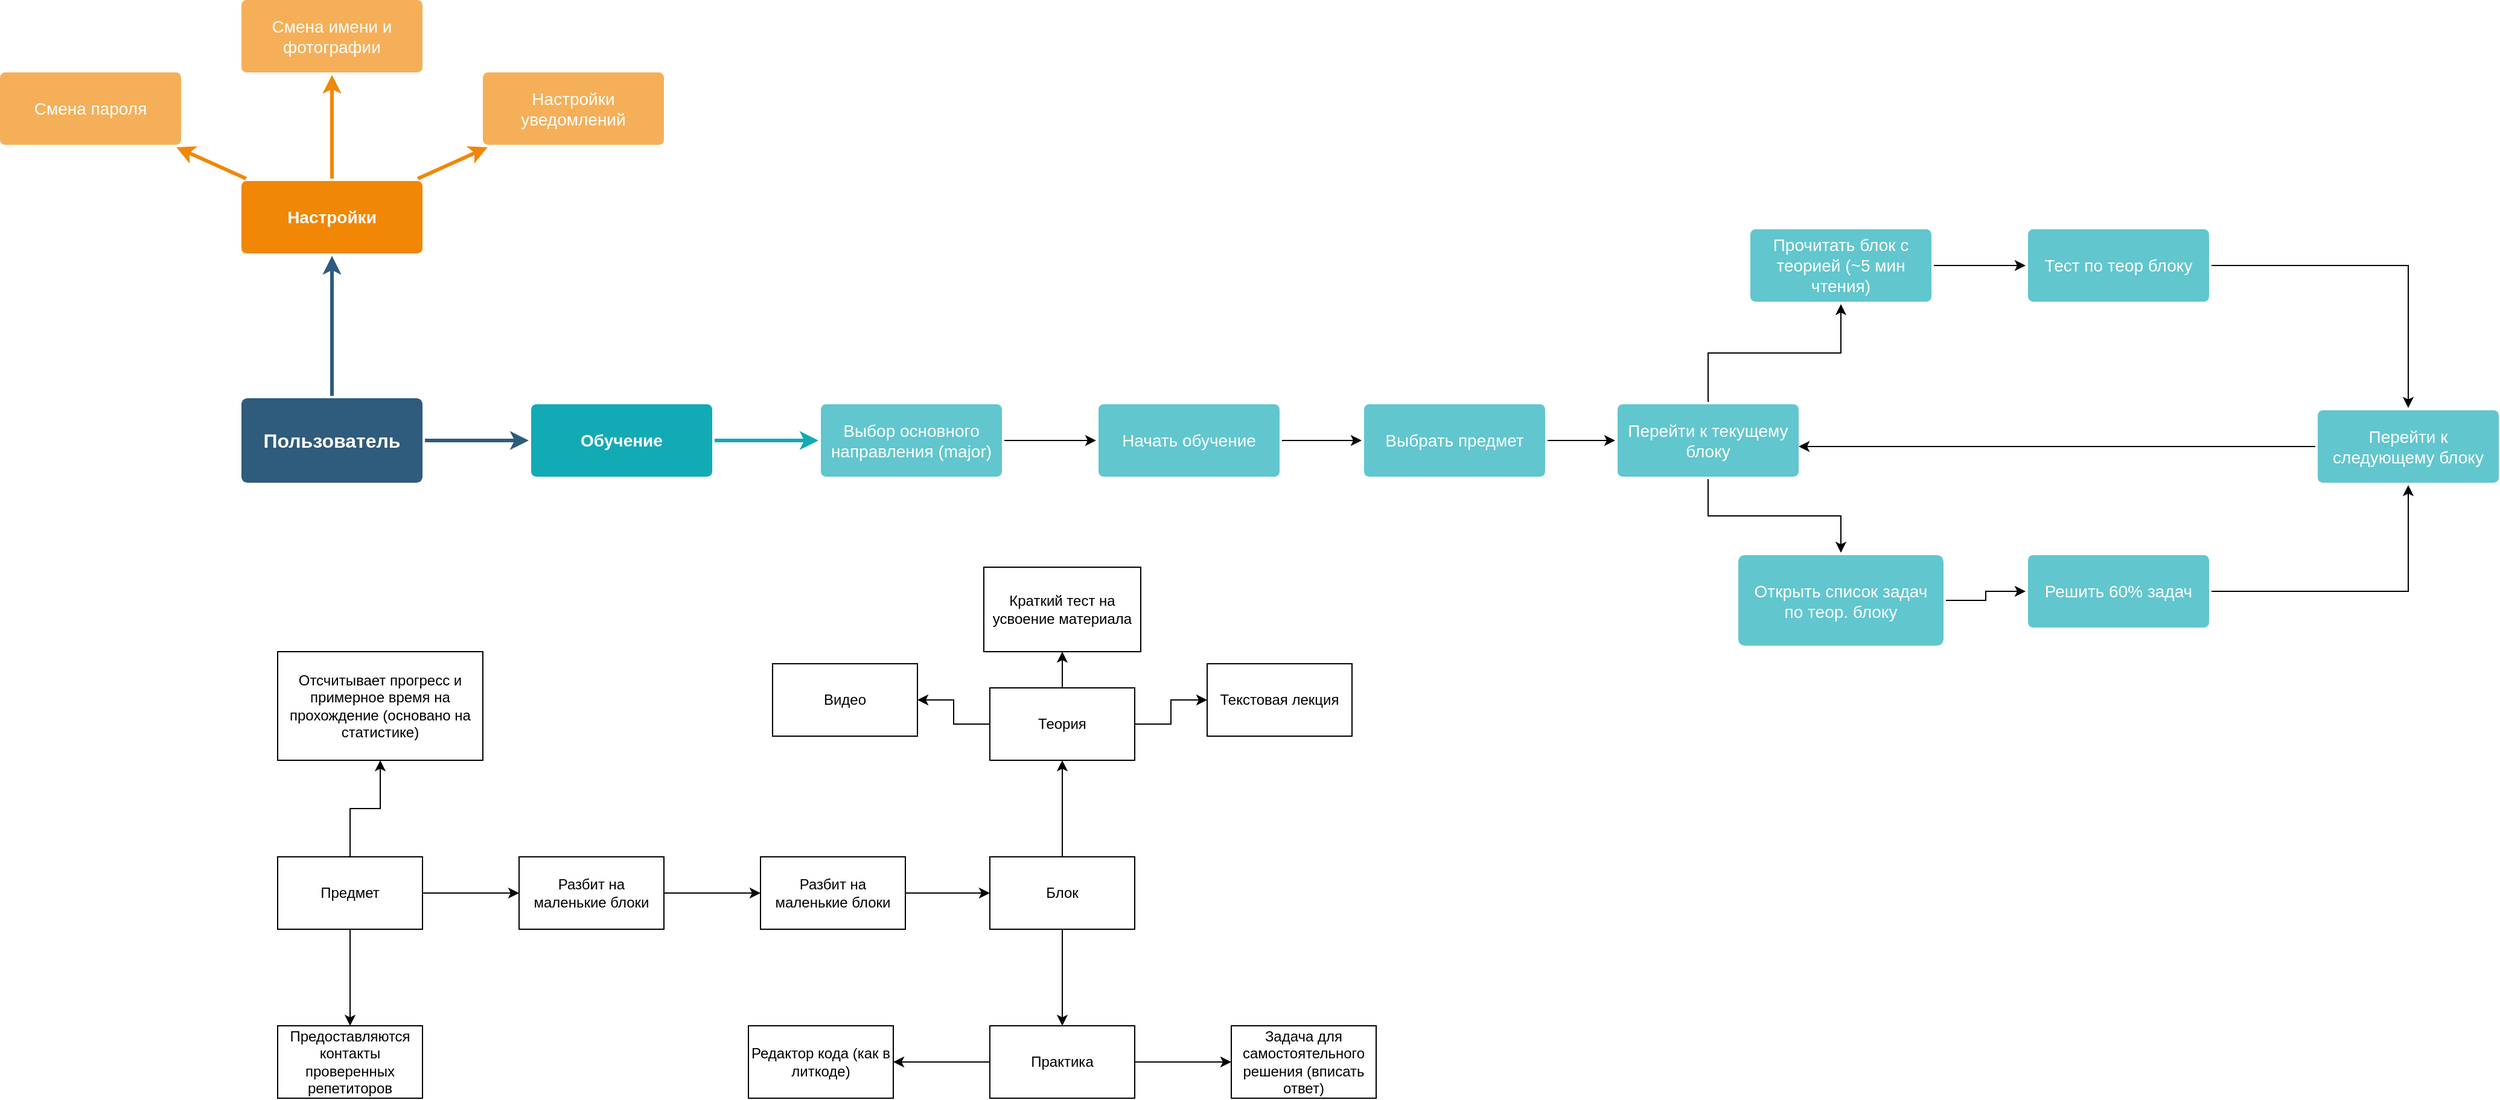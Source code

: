 <mxfile version="21.3.7" type="github">
  <diagram id="6a731a19-8d31-9384-78a2-239565b7b9f0" name="Page-1">
    <mxGraphModel dx="1553" dy="1034" grid="1" gridSize="10" guides="1" tooltips="1" connect="1" arrows="1" fold="1" page="1" pageScale="1" pageWidth="100000" pageHeight="100000" background="none" math="0" shadow="0">
      <root>
        <mxCell id="0" />
        <mxCell id="1" parent="0" />
        <mxCell id="1745" value="" style="edgeStyle=none;rounded=0;jumpStyle=none;html=1;shadow=0;labelBackgroundColor=none;startArrow=none;startFill=0;endArrow=classic;endFill=1;jettySize=auto;orthogonalLoop=1;strokeColor=#2F5B7C;strokeWidth=3;fontFamily=Helvetica;fontSize=16;fontColor=#23445D;spacing=5;" parent="1" source="1749" target="1764" edge="1">
          <mxGeometry relative="1" as="geometry" />
        </mxCell>
        <mxCell id="1746" value="" style="edgeStyle=none;rounded=0;jumpStyle=none;html=1;shadow=0;labelBackgroundColor=none;startArrow=none;startFill=0;endArrow=classic;endFill=1;jettySize=auto;orthogonalLoop=1;strokeColor=#2F5B7C;strokeWidth=3;fontFamily=Helvetica;fontSize=16;fontColor=#23445D;spacing=5;" parent="1" source="1749" target="1771" edge="1">
          <mxGeometry relative="1" as="geometry" />
        </mxCell>
        <mxCell id="1749" value="Пользователь" style="rounded=1;whiteSpace=wrap;html=1;shadow=0;labelBackgroundColor=none;strokeColor=none;strokeWidth=3;fillColor=#2F5B7C;fontFamily=Helvetica;fontSize=16;fontColor=#FFFFFF;align=center;fontStyle=1;spacing=5;arcSize=7;perimeterSpacing=2;" parent="1" vertex="1">
          <mxGeometry x="830" y="750" width="150" height="70" as="geometry" />
        </mxCell>
        <mxCell id="1764" value="Настройки" style="rounded=1;whiteSpace=wrap;html=1;shadow=0;labelBackgroundColor=none;strokeColor=none;strokeWidth=3;fillColor=#F08705;fontFamily=Helvetica;fontSize=14;fontColor=#FFFFFF;align=center;spacing=5;fontStyle=1;arcSize=7;perimeterSpacing=2;" parent="1" vertex="1">
          <mxGeometry x="830" y="570" width="150" height="60" as="geometry" />
        </mxCell>
        <mxCell id="1765" value="Настройки уведомлений" style="rounded=1;whiteSpace=wrap;html=1;shadow=0;labelBackgroundColor=none;strokeColor=none;strokeWidth=3;fillColor=#f5af58;fontFamily=Helvetica;fontSize=14;fontColor=#FFFFFF;align=center;spacing=5;arcSize=7;perimeterSpacing=2;" parent="1" vertex="1">
          <mxGeometry x="1030" y="480" width="150" height="60" as="geometry" />
        </mxCell>
        <mxCell id="1766" value="" style="edgeStyle=none;rounded=0;jumpStyle=none;html=1;shadow=0;labelBackgroundColor=none;startArrow=none;startFill=0;endArrow=classic;endFill=1;jettySize=auto;orthogonalLoop=1;strokeColor=#F08705;strokeWidth=3;fontFamily=Helvetica;fontSize=14;fontColor=#FFFFFF;spacing=5;" parent="1" source="1764" target="1765" edge="1">
          <mxGeometry relative="1" as="geometry" />
        </mxCell>
        <mxCell id="1767" value="Смена имени и фотографии" style="rounded=1;whiteSpace=wrap;html=1;shadow=0;labelBackgroundColor=none;strokeColor=none;strokeWidth=3;fillColor=#f5af58;fontFamily=Helvetica;fontSize=14;fontColor=#FFFFFF;align=center;spacing=5;arcSize=7;perimeterSpacing=2;" parent="1" vertex="1">
          <mxGeometry x="830" y="420" width="150" height="60" as="geometry" />
        </mxCell>
        <mxCell id="1768" value="" style="edgeStyle=none;rounded=0;jumpStyle=none;html=1;shadow=0;labelBackgroundColor=none;startArrow=none;startFill=0;endArrow=classic;endFill=1;jettySize=auto;orthogonalLoop=1;strokeColor=#F08705;strokeWidth=3;fontFamily=Helvetica;fontSize=14;fontColor=#FFFFFF;spacing=5;" parent="1" source="1764" target="1767" edge="1">
          <mxGeometry relative="1" as="geometry" />
        </mxCell>
        <mxCell id="1769" value="Смена пароля" style="rounded=1;whiteSpace=wrap;html=1;shadow=0;labelBackgroundColor=none;strokeColor=none;strokeWidth=3;fillColor=#f5af58;fontFamily=Helvetica;fontSize=14;fontColor=#FFFFFF;align=center;spacing=5;arcSize=7;perimeterSpacing=2;" parent="1" vertex="1">
          <mxGeometry x="630" y="480" width="150" height="60" as="geometry" />
        </mxCell>
        <mxCell id="1770" value="" style="edgeStyle=none;rounded=0;jumpStyle=none;html=1;shadow=0;labelBackgroundColor=none;startArrow=none;startFill=0;endArrow=classic;endFill=1;jettySize=auto;orthogonalLoop=1;strokeColor=#F08705;strokeWidth=3;fontFamily=Helvetica;fontSize=14;fontColor=#FFFFFF;spacing=5;" parent="1" source="1764" target="1769" edge="1">
          <mxGeometry relative="1" as="geometry" />
        </mxCell>
        <mxCell id="1771" value="Обучение" style="rounded=1;whiteSpace=wrap;html=1;shadow=0;labelBackgroundColor=none;strokeColor=none;strokeWidth=3;fillColor=#12aab5;fontFamily=Helvetica;fontSize=14;fontColor=#FFFFFF;align=center;spacing=5;fontStyle=1;arcSize=7;perimeterSpacing=2;" parent="1" vertex="1">
          <mxGeometry x="1070" y="755.0" width="150" height="60" as="geometry" />
        </mxCell>
        <mxCell id="XzA-p6g9VwAHcGb1Fh0k-1837" value="" style="edgeStyle=orthogonalEdgeStyle;rounded=0;orthogonalLoop=1;jettySize=auto;html=1;" edge="1" parent="1" source="1776" target="XzA-p6g9VwAHcGb1Fh0k-1836">
          <mxGeometry relative="1" as="geometry" />
        </mxCell>
        <mxCell id="1776" value="Выбор основного направления (major)" style="rounded=1;whiteSpace=wrap;html=1;shadow=0;labelBackgroundColor=none;strokeColor=none;strokeWidth=3;fillColor=#61c6ce;fontFamily=Helvetica;fontSize=14;fontColor=#FFFFFF;align=center;spacing=5;fontStyle=0;arcSize=7;perimeterSpacing=2;" parent="1" vertex="1">
          <mxGeometry x="1310" y="755" width="150" height="60" as="geometry" />
        </mxCell>
        <mxCell id="1777" value="" style="edgeStyle=none;rounded=1;jumpStyle=none;html=1;shadow=0;labelBackgroundColor=none;startArrow=none;startFill=0;jettySize=auto;orthogonalLoop=1;strokeColor=#12AAB5;strokeWidth=3;fontFamily=Helvetica;fontSize=14;fontColor=#FFFFFF;spacing=5;fontStyle=1;fillColor=#b0e3e6;" parent="1" source="1771" target="1776" edge="1">
          <mxGeometry relative="1" as="geometry" />
        </mxCell>
        <mxCell id="XzA-p6g9VwAHcGb1Fh0k-1854" value="" style="edgeStyle=orthogonalEdgeStyle;rounded=0;orthogonalLoop=1;jettySize=auto;html=1;" edge="1" parent="1" source="XzA-p6g9VwAHcGb1Fh0k-1836" target="XzA-p6g9VwAHcGb1Fh0k-1853">
          <mxGeometry relative="1" as="geometry" />
        </mxCell>
        <mxCell id="XzA-p6g9VwAHcGb1Fh0k-1836" value="Начать обучение" style="rounded=1;whiteSpace=wrap;html=1;shadow=0;labelBackgroundColor=none;strokeColor=none;strokeWidth=3;fillColor=#61c6ce;fontFamily=Helvetica;fontSize=14;fontColor=#FFFFFF;align=center;spacing=5;fontStyle=0;arcSize=7;perimeterSpacing=2;" vertex="1" parent="1">
          <mxGeometry x="1540" y="755" width="150" height="60" as="geometry" />
        </mxCell>
        <mxCell id="XzA-p6g9VwAHcGb1Fh0k-1841" value="" style="edgeStyle=orthogonalEdgeStyle;rounded=0;orthogonalLoop=1;jettySize=auto;html=1;" edge="1" parent="1" source="XzA-p6g9VwAHcGb1Fh0k-1838" target="XzA-p6g9VwAHcGb1Fh0k-1840">
          <mxGeometry relative="1" as="geometry" />
        </mxCell>
        <mxCell id="XzA-p6g9VwAHcGb1Fh0k-1845" value="" style="edgeStyle=orthogonalEdgeStyle;rounded=0;orthogonalLoop=1;jettySize=auto;html=1;" edge="1" parent="1" source="XzA-p6g9VwAHcGb1Fh0k-1838" target="XzA-p6g9VwAHcGb1Fh0k-1844">
          <mxGeometry relative="1" as="geometry" />
        </mxCell>
        <mxCell id="XzA-p6g9VwAHcGb1Fh0k-1838" value="Перейти к текущему блоку" style="rounded=1;whiteSpace=wrap;html=1;shadow=0;labelBackgroundColor=none;strokeColor=none;strokeWidth=3;fillColor=#61c6ce;fontFamily=Helvetica;fontSize=14;fontColor=#FFFFFF;align=center;spacing=5;fontStyle=0;arcSize=7;perimeterSpacing=2;" vertex="1" parent="1">
          <mxGeometry x="1970" y="755" width="150" height="60" as="geometry" />
        </mxCell>
        <mxCell id="XzA-p6g9VwAHcGb1Fh0k-1843" value="" style="edgeStyle=orthogonalEdgeStyle;rounded=0;orthogonalLoop=1;jettySize=auto;html=1;" edge="1" parent="1" source="XzA-p6g9VwAHcGb1Fh0k-1840" target="XzA-p6g9VwAHcGb1Fh0k-1842">
          <mxGeometry relative="1" as="geometry" />
        </mxCell>
        <mxCell id="XzA-p6g9VwAHcGb1Fh0k-1840" value="Прочитать блок с теорией (~5 мин чтения)" style="rounded=1;whiteSpace=wrap;html=1;shadow=0;labelBackgroundColor=none;strokeColor=none;strokeWidth=3;fillColor=#61c6ce;fontFamily=Helvetica;fontSize=14;fontColor=#FFFFFF;align=center;spacing=5;fontStyle=0;arcSize=7;perimeterSpacing=2;" vertex="1" parent="1">
          <mxGeometry x="2080" y="610" width="150" height="60" as="geometry" />
        </mxCell>
        <mxCell id="XzA-p6g9VwAHcGb1Fh0k-1849" value="" style="edgeStyle=orthogonalEdgeStyle;rounded=0;orthogonalLoop=1;jettySize=auto;html=1;" edge="1" parent="1" source="XzA-p6g9VwAHcGb1Fh0k-1842" target="XzA-p6g9VwAHcGb1Fh0k-1848">
          <mxGeometry relative="1" as="geometry" />
        </mxCell>
        <mxCell id="XzA-p6g9VwAHcGb1Fh0k-1842" value="Тест по теор блоку" style="rounded=1;whiteSpace=wrap;html=1;shadow=0;labelBackgroundColor=none;strokeColor=none;strokeWidth=3;fillColor=#61c6ce;fontFamily=Helvetica;fontSize=14;fontColor=#FFFFFF;align=center;spacing=5;fontStyle=0;arcSize=7;perimeterSpacing=2;" vertex="1" parent="1">
          <mxGeometry x="2310" y="610" width="150" height="60" as="geometry" />
        </mxCell>
        <mxCell id="XzA-p6g9VwAHcGb1Fh0k-1847" value="" style="edgeStyle=orthogonalEdgeStyle;rounded=0;orthogonalLoop=1;jettySize=auto;html=1;" edge="1" parent="1" source="XzA-p6g9VwAHcGb1Fh0k-1844" target="XzA-p6g9VwAHcGb1Fh0k-1846">
          <mxGeometry relative="1" as="geometry" />
        </mxCell>
        <mxCell id="XzA-p6g9VwAHcGb1Fh0k-1844" value="Открыть список задач по теор. блоку" style="rounded=1;whiteSpace=wrap;html=1;shadow=0;labelBackgroundColor=none;strokeColor=none;strokeWidth=3;fillColor=#61c6ce;fontFamily=Helvetica;fontSize=14;fontColor=#FFFFFF;align=center;spacing=5;fontStyle=0;arcSize=7;perimeterSpacing=2;" vertex="1" parent="1">
          <mxGeometry x="2070" y="880" width="170" height="75" as="geometry" />
        </mxCell>
        <mxCell id="XzA-p6g9VwAHcGb1Fh0k-1850" style="edgeStyle=orthogonalEdgeStyle;rounded=0;orthogonalLoop=1;jettySize=auto;html=1;entryX=0.5;entryY=1;entryDx=0;entryDy=0;" edge="1" parent="1" source="XzA-p6g9VwAHcGb1Fh0k-1846" target="XzA-p6g9VwAHcGb1Fh0k-1848">
          <mxGeometry relative="1" as="geometry" />
        </mxCell>
        <mxCell id="XzA-p6g9VwAHcGb1Fh0k-1846" value="Решить 60% задач" style="rounded=1;whiteSpace=wrap;html=1;shadow=0;labelBackgroundColor=none;strokeColor=none;strokeWidth=3;fillColor=#61c6ce;fontFamily=Helvetica;fontSize=14;fontColor=#FFFFFF;align=center;spacing=5;fontStyle=0;arcSize=7;perimeterSpacing=2;" vertex="1" parent="1">
          <mxGeometry x="2310" y="880" width="150" height="60" as="geometry" />
        </mxCell>
        <mxCell id="XzA-p6g9VwAHcGb1Fh0k-1857" style="edgeStyle=orthogonalEdgeStyle;rounded=0;orthogonalLoop=1;jettySize=auto;html=1;" edge="1" parent="1" source="XzA-p6g9VwAHcGb1Fh0k-1848">
          <mxGeometry relative="1" as="geometry">
            <mxPoint x="2120.0" y="790" as="targetPoint" />
          </mxGeometry>
        </mxCell>
        <mxCell id="XzA-p6g9VwAHcGb1Fh0k-1848" value="Перейти к следующему блоку" style="rounded=1;whiteSpace=wrap;html=1;shadow=0;labelBackgroundColor=none;strokeColor=none;strokeWidth=3;fillColor=#61c6ce;fontFamily=Helvetica;fontSize=14;fontColor=#FFFFFF;align=center;spacing=5;fontStyle=0;arcSize=7;perimeterSpacing=2;" vertex="1" parent="1">
          <mxGeometry x="2550" y="760" width="150" height="60" as="geometry" />
        </mxCell>
        <mxCell id="XzA-p6g9VwAHcGb1Fh0k-1856" style="edgeStyle=orthogonalEdgeStyle;rounded=0;orthogonalLoop=1;jettySize=auto;html=1;entryX=0;entryY=0.5;entryDx=0;entryDy=0;" edge="1" parent="1" source="XzA-p6g9VwAHcGb1Fh0k-1853" target="XzA-p6g9VwAHcGb1Fh0k-1838">
          <mxGeometry relative="1" as="geometry" />
        </mxCell>
        <mxCell id="XzA-p6g9VwAHcGb1Fh0k-1853" value="Выбрать предмет" style="rounded=1;whiteSpace=wrap;html=1;shadow=0;labelBackgroundColor=none;strokeColor=none;strokeWidth=3;fillColor=#61c6ce;fontFamily=Helvetica;fontSize=14;fontColor=#FFFFFF;align=center;spacing=5;fontStyle=0;arcSize=7;perimeterSpacing=2;" vertex="1" parent="1">
          <mxGeometry x="1760" y="755" width="150" height="60" as="geometry" />
        </mxCell>
        <mxCell id="XzA-p6g9VwAHcGb1Fh0k-1860" value="" style="edgeStyle=orthogonalEdgeStyle;rounded=0;orthogonalLoop=1;jettySize=auto;html=1;" edge="1" parent="1" source="XzA-p6g9VwAHcGb1Fh0k-1858" target="XzA-p6g9VwAHcGb1Fh0k-1859">
          <mxGeometry relative="1" as="geometry" />
        </mxCell>
        <mxCell id="XzA-p6g9VwAHcGb1Fh0k-1885" value="" style="edgeStyle=orthogonalEdgeStyle;rounded=0;orthogonalLoop=1;jettySize=auto;html=1;" edge="1" parent="1" source="XzA-p6g9VwAHcGb1Fh0k-1858" target="XzA-p6g9VwAHcGb1Fh0k-1884">
          <mxGeometry relative="1" as="geometry" />
        </mxCell>
        <mxCell id="XzA-p6g9VwAHcGb1Fh0k-1895" value="" style="edgeStyle=orthogonalEdgeStyle;rounded=0;orthogonalLoop=1;jettySize=auto;html=1;" edge="1" parent="1" source="XzA-p6g9VwAHcGb1Fh0k-1858" target="XzA-p6g9VwAHcGb1Fh0k-1894">
          <mxGeometry relative="1" as="geometry" />
        </mxCell>
        <mxCell id="XzA-p6g9VwAHcGb1Fh0k-1858" value="Предмет" style="rounded=0;whiteSpace=wrap;html=1;" vertex="1" parent="1">
          <mxGeometry x="860" y="1130" width="120" height="60" as="geometry" />
        </mxCell>
        <mxCell id="XzA-p6g9VwAHcGb1Fh0k-1862" value="" style="edgeStyle=orthogonalEdgeStyle;rounded=0;orthogonalLoop=1;jettySize=auto;html=1;" edge="1" parent="1" source="XzA-p6g9VwAHcGb1Fh0k-1859" target="XzA-p6g9VwAHcGb1Fh0k-1861">
          <mxGeometry relative="1" as="geometry" />
        </mxCell>
        <mxCell id="XzA-p6g9VwAHcGb1Fh0k-1859" value="Разбит на маленькие блоки" style="rounded=0;whiteSpace=wrap;html=1;" vertex="1" parent="1">
          <mxGeometry x="1060" y="1130" width="120" height="60" as="geometry" />
        </mxCell>
        <mxCell id="XzA-p6g9VwAHcGb1Fh0k-1877" value="" style="edgeStyle=orthogonalEdgeStyle;rounded=0;orthogonalLoop=1;jettySize=auto;html=1;" edge="1" parent="1" source="XzA-p6g9VwAHcGb1Fh0k-1861" target="XzA-p6g9VwAHcGb1Fh0k-1876">
          <mxGeometry relative="1" as="geometry" />
        </mxCell>
        <mxCell id="XzA-p6g9VwAHcGb1Fh0k-1861" value="Разбит на маленькие блоки" style="rounded=0;whiteSpace=wrap;html=1;" vertex="1" parent="1">
          <mxGeometry x="1260" y="1130" width="120" height="60" as="geometry" />
        </mxCell>
        <mxCell id="XzA-p6g9VwAHcGb1Fh0k-1879" value="" style="edgeStyle=orthogonalEdgeStyle;rounded=0;orthogonalLoop=1;jettySize=auto;html=1;" edge="1" parent="1" source="XzA-p6g9VwAHcGb1Fh0k-1876" target="XzA-p6g9VwAHcGb1Fh0k-1878">
          <mxGeometry relative="1" as="geometry" />
        </mxCell>
        <mxCell id="XzA-p6g9VwAHcGb1Fh0k-1881" value="" style="edgeStyle=orthogonalEdgeStyle;rounded=0;orthogonalLoop=1;jettySize=auto;html=1;" edge="1" parent="1" source="XzA-p6g9VwAHcGb1Fh0k-1876" target="XzA-p6g9VwAHcGb1Fh0k-1880">
          <mxGeometry relative="1" as="geometry" />
        </mxCell>
        <mxCell id="XzA-p6g9VwAHcGb1Fh0k-1876" value="Блок" style="rounded=0;whiteSpace=wrap;html=1;" vertex="1" parent="1">
          <mxGeometry x="1450" y="1130" width="120" height="60" as="geometry" />
        </mxCell>
        <mxCell id="XzA-p6g9VwAHcGb1Fh0k-1883" value="" style="edgeStyle=orthogonalEdgeStyle;rounded=0;orthogonalLoop=1;jettySize=auto;html=1;" edge="1" parent="1" source="XzA-p6g9VwAHcGb1Fh0k-1878" target="XzA-p6g9VwAHcGb1Fh0k-1882">
          <mxGeometry relative="1" as="geometry" />
        </mxCell>
        <mxCell id="XzA-p6g9VwAHcGb1Fh0k-1887" value="" style="edgeStyle=orthogonalEdgeStyle;rounded=0;orthogonalLoop=1;jettySize=auto;html=1;" edge="1" parent="1" source="XzA-p6g9VwAHcGb1Fh0k-1878" target="XzA-p6g9VwAHcGb1Fh0k-1886">
          <mxGeometry relative="1" as="geometry" />
        </mxCell>
        <mxCell id="XzA-p6g9VwAHcGb1Fh0k-1889" value="" style="edgeStyle=orthogonalEdgeStyle;rounded=0;orthogonalLoop=1;jettySize=auto;html=1;" edge="1" parent="1" source="XzA-p6g9VwAHcGb1Fh0k-1878" target="XzA-p6g9VwAHcGb1Fh0k-1888">
          <mxGeometry relative="1" as="geometry" />
        </mxCell>
        <mxCell id="XzA-p6g9VwAHcGb1Fh0k-1878" value="Теория" style="rounded=0;whiteSpace=wrap;html=1;" vertex="1" parent="1">
          <mxGeometry x="1450" y="990" width="120" height="60" as="geometry" />
        </mxCell>
        <mxCell id="XzA-p6g9VwAHcGb1Fh0k-1891" value="" style="edgeStyle=orthogonalEdgeStyle;rounded=0;orthogonalLoop=1;jettySize=auto;html=1;" edge="1" parent="1" source="XzA-p6g9VwAHcGb1Fh0k-1880" target="XzA-p6g9VwAHcGb1Fh0k-1890">
          <mxGeometry relative="1" as="geometry" />
        </mxCell>
        <mxCell id="XzA-p6g9VwAHcGb1Fh0k-1893" value="" style="edgeStyle=orthogonalEdgeStyle;rounded=0;orthogonalLoop=1;jettySize=auto;html=1;" edge="1" parent="1" source="XzA-p6g9VwAHcGb1Fh0k-1880" target="XzA-p6g9VwAHcGb1Fh0k-1892">
          <mxGeometry relative="1" as="geometry" />
        </mxCell>
        <mxCell id="XzA-p6g9VwAHcGb1Fh0k-1880" value="Практика" style="rounded=0;whiteSpace=wrap;html=1;" vertex="1" parent="1">
          <mxGeometry x="1450" y="1270" width="120" height="60" as="geometry" />
        </mxCell>
        <mxCell id="XzA-p6g9VwAHcGb1Fh0k-1882" value="Текстовая лекция" style="rounded=0;whiteSpace=wrap;html=1;" vertex="1" parent="1">
          <mxGeometry x="1630" y="970" width="120" height="60" as="geometry" />
        </mxCell>
        <mxCell id="XzA-p6g9VwAHcGb1Fh0k-1884" value="Предоставляются контакты проверенных репетиторов" style="rounded=0;whiteSpace=wrap;html=1;" vertex="1" parent="1">
          <mxGeometry x="860" y="1270" width="120" height="60" as="geometry" />
        </mxCell>
        <mxCell id="XzA-p6g9VwAHcGb1Fh0k-1886" value="Видео" style="rounded=0;whiteSpace=wrap;html=1;" vertex="1" parent="1">
          <mxGeometry x="1270" y="970" width="120" height="60" as="geometry" />
        </mxCell>
        <mxCell id="XzA-p6g9VwAHcGb1Fh0k-1888" value="Краткий тест на усвоение материала" style="rounded=0;whiteSpace=wrap;html=1;" vertex="1" parent="1">
          <mxGeometry x="1445" y="890" width="130" height="70" as="geometry" />
        </mxCell>
        <mxCell id="XzA-p6g9VwAHcGb1Fh0k-1890" value="Задача для самостоятельного решения (вписать ответ)" style="rounded=0;whiteSpace=wrap;html=1;" vertex="1" parent="1">
          <mxGeometry x="1650" y="1270" width="120" height="60" as="geometry" />
        </mxCell>
        <mxCell id="XzA-p6g9VwAHcGb1Fh0k-1892" value="Редактор кода (как в литкоде)" style="rounded=0;whiteSpace=wrap;html=1;" vertex="1" parent="1">
          <mxGeometry x="1250" y="1270" width="120" height="60" as="geometry" />
        </mxCell>
        <mxCell id="XzA-p6g9VwAHcGb1Fh0k-1894" value="Отсчитывает прогресс и примерное время на прохождение (основано на статистике)" style="rounded=0;whiteSpace=wrap;html=1;" vertex="1" parent="1">
          <mxGeometry x="860" y="960" width="170" height="90" as="geometry" />
        </mxCell>
      </root>
    </mxGraphModel>
  </diagram>
</mxfile>
